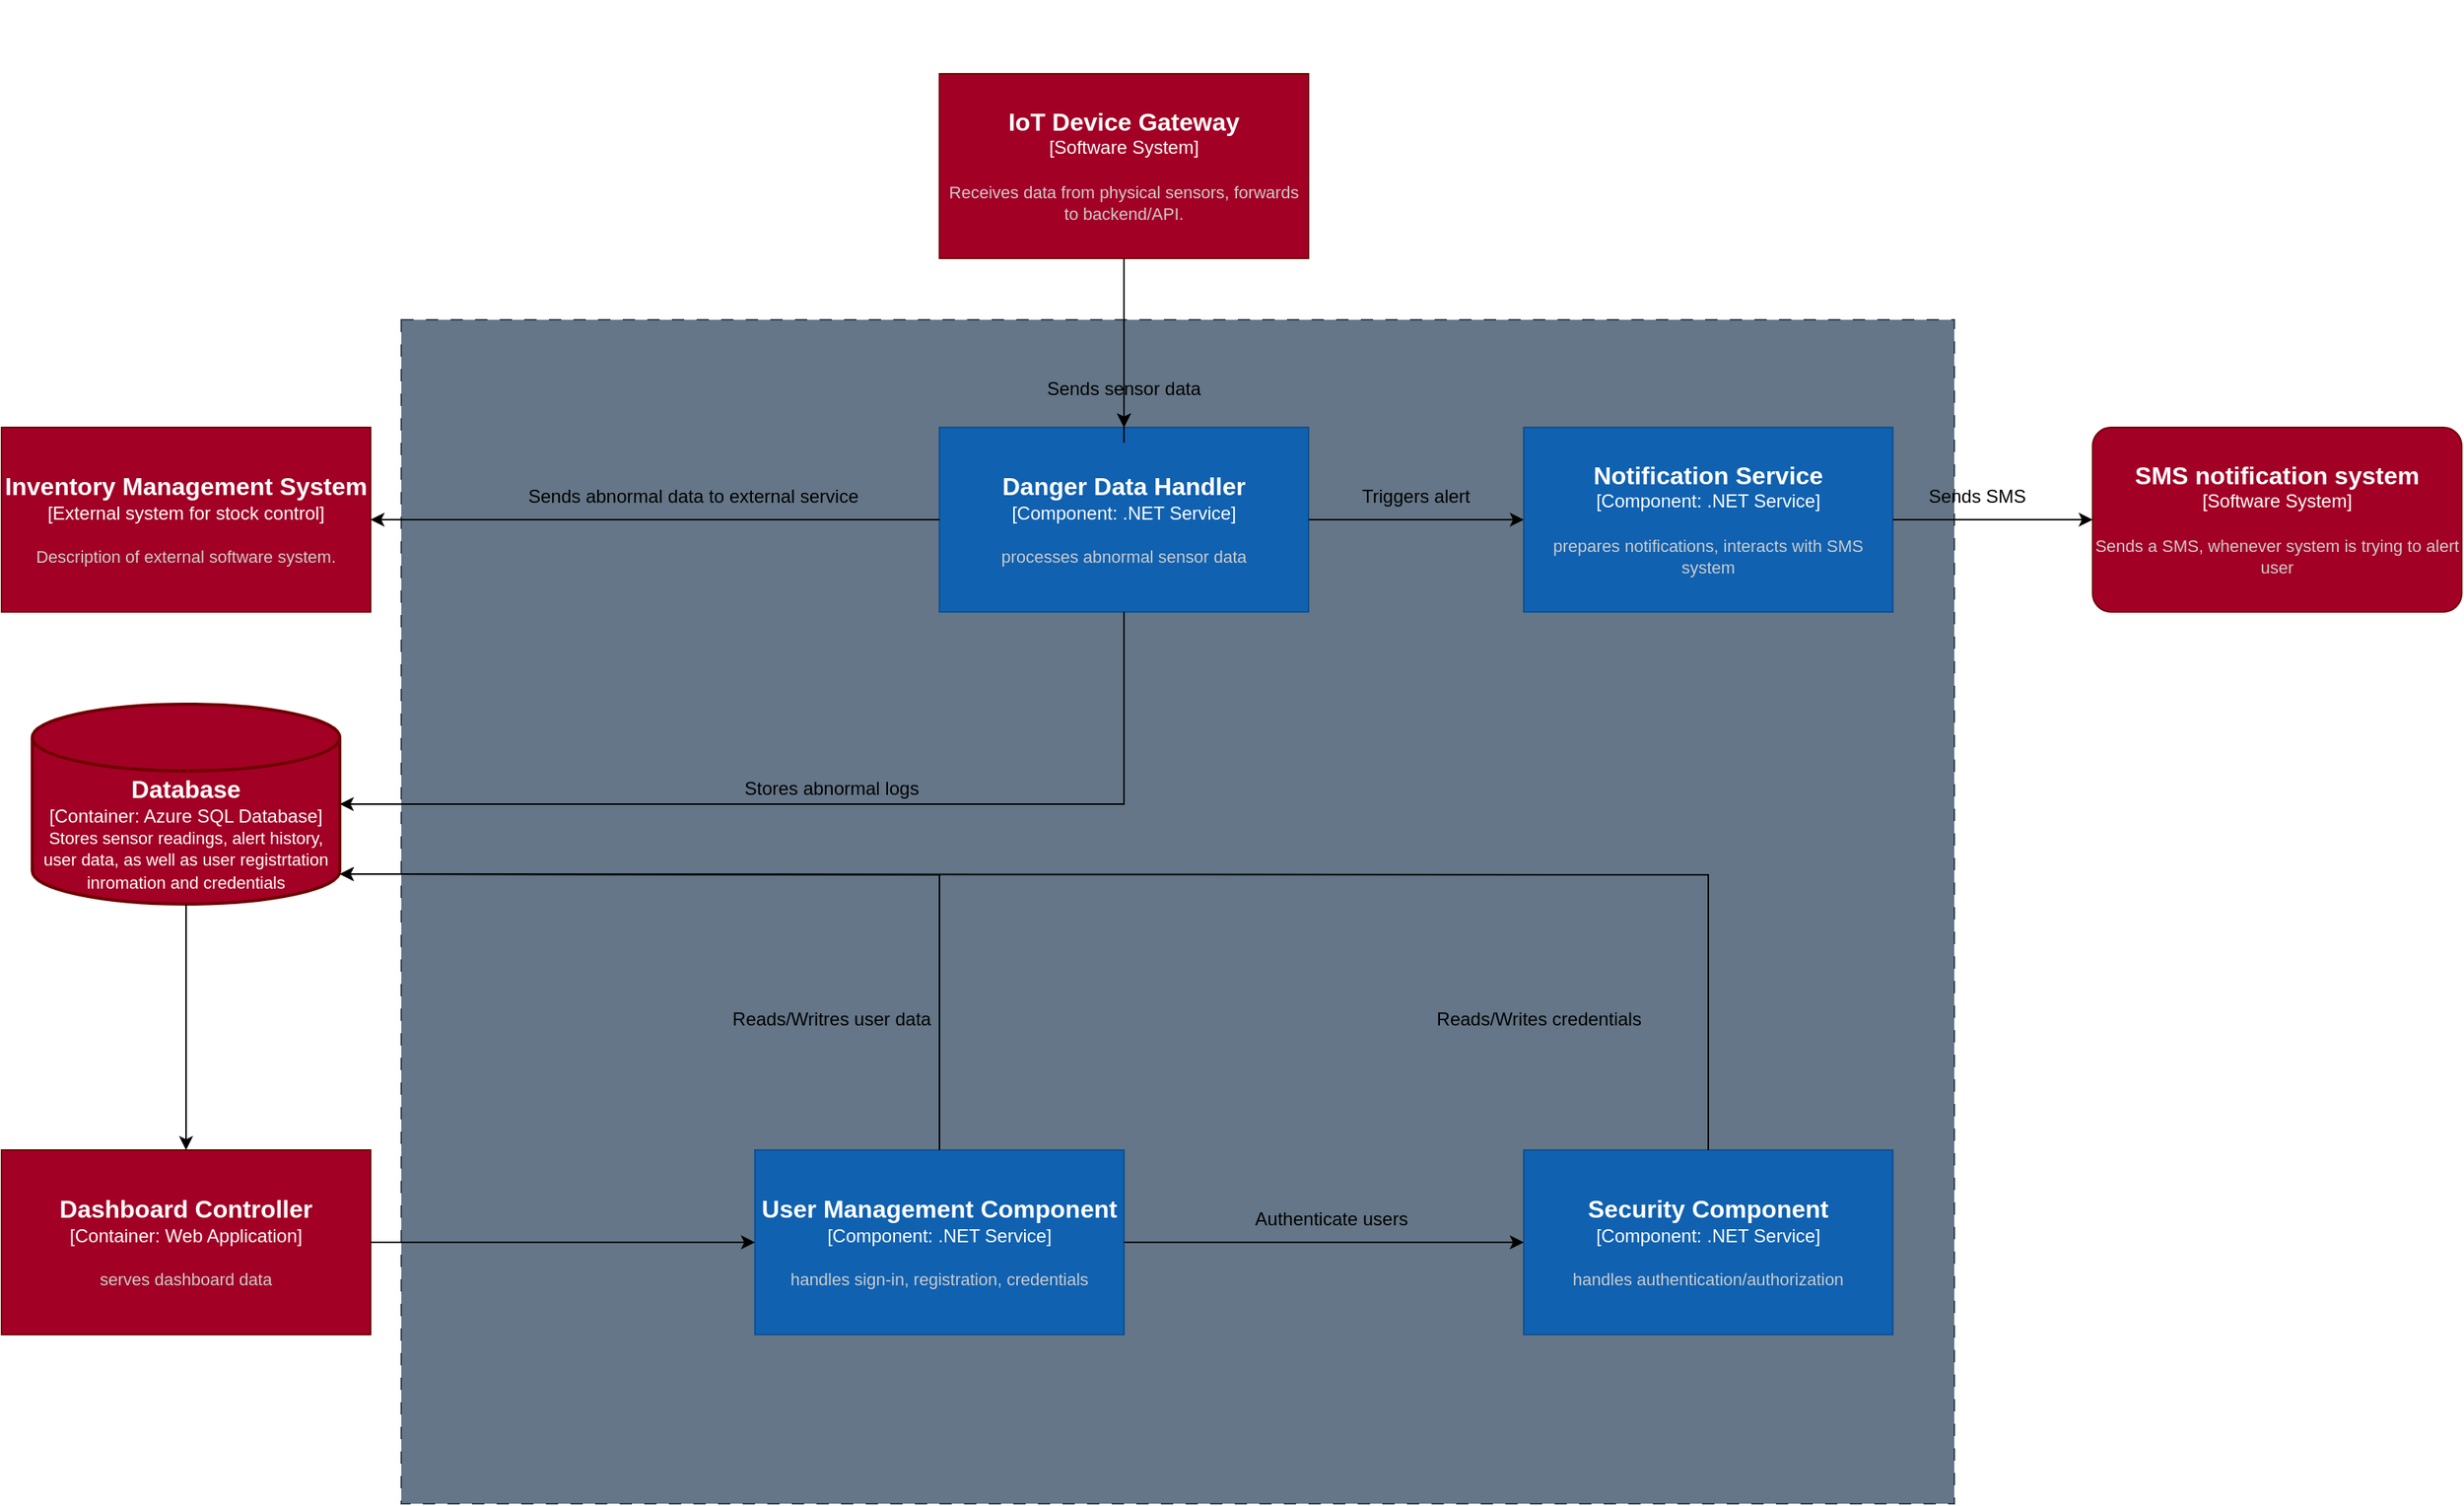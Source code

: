 <mxfile version="27.0.9">
  <diagram name="Page-1" id="sqgKExxTLfJr2XsGwPO1">
    <mxGraphModel dx="731" dy="198" grid="1" gridSize="10" guides="1" tooltips="1" connect="1" arrows="1" fold="1" page="1" pageScale="1" pageWidth="850" pageHeight="1100" math="0" shadow="0">
      <root>
        <mxCell id="0" />
        <mxCell id="1" parent="0" />
        <mxCell id="OG8gn5iMKxCEzLJPPmox-4" value="" style="rounded=0;whiteSpace=wrap;html=1;dashed=1;dashPattern=8 8;fillColor=#647687;strokeColor=#314354;fontColor=#ffffff;" parent="1" vertex="1">
          <mxGeometry x="2650" y="2160" width="1010" height="770" as="geometry" />
        </mxCell>
        <object placeholders="1" c4Name="Inventory Management System " c4Type="External system for stock control" c4Description="Description of external software system." label="&lt;font style=&quot;font-size: 16px&quot;&gt;&lt;b&gt;%c4Name%&lt;/b&gt;&lt;/font&gt;&lt;div&gt;[%c4Type%]&lt;/div&gt;&lt;br&gt;&lt;div&gt;&lt;font style=&quot;font-size: 11px&quot;&gt;&lt;font color=&quot;#cccccc&quot;&gt;%c4Description%&lt;/font&gt;&lt;/div&gt;" id="drQIs82g9xxdgHSHIDGh-23">
          <mxCell style="rounded=1;whiteSpace=wrap;html=1;labelBackgroundColor=none;fillColor=#a20025;fontColor=#ffffff;align=center;arcSize=0;strokeColor=#6F0000;metaEdit=1;resizable=0;points=[[0.25,0,0],[0.5,0,0],[0.75,0,0],[1,0.25,0],[1,0.5,0],[1,0.75,0],[0.75,1,0],[0.5,1,0],[0.25,1,0],[0,0.75,0],[0,0.5,0],[0,0.25,0]];" parent="1" vertex="1">
            <mxGeometry x="2390" y="2230" width="240" height="120" as="geometry" />
          </mxCell>
        </object>
        <object placeholders="1" c4Name="SMS notification system" c4Type="Software System" c4Description="Sends a SMS, whenever system is trying to alert user" label="&lt;font style=&quot;font-size: 16px&quot;&gt;&lt;b&gt;%c4Name%&lt;/b&gt;&lt;/font&gt;&lt;div&gt;[%c4Type%]&lt;/div&gt;&lt;br&gt;&lt;div&gt;&lt;font style=&quot;font-size: 11px&quot;&gt;&lt;font color=&quot;#cccccc&quot;&gt;%c4Description%&lt;/font&gt;&lt;/div&gt;" id="drQIs82g9xxdgHSHIDGh-26">
          <mxCell style="rounded=1;whiteSpace=wrap;html=1;labelBackgroundColor=none;fillColor=#a20025;fontColor=#ffffff;align=center;arcSize=10;strokeColor=#6F0000;metaEdit=1;resizable=0;points=[[0.25,0,0],[0.5,0,0],[0.75,0,0],[1,0.25,0],[1,0.5,0],[1,0.75,0],[0.75,1,0],[0.5,1,0],[0.25,1,0],[0,0.75,0],[0,0.5,0],[0,0.25,0]];" parent="1" vertex="1">
            <mxGeometry x="3750" y="2230" width="240" height="120" as="geometry" />
          </mxCell>
        </object>
        <object placeholders="1" c4Name="Dashboard Controller" c4Type="Container: Web Application" c4Description="serves dashboard data" label="&lt;font style=&quot;font-size: 16px&quot;&gt;&lt;b&gt;%c4Name%&lt;/b&gt;&lt;/font&gt;&lt;div&gt;[%c4Type%]&lt;/div&gt;&lt;br&gt;&lt;div&gt;&lt;font style=&quot;font-size: 11px&quot;&gt;&lt;font color=&quot;#cccccc&quot;&gt;%c4Description%&lt;/font&gt;&lt;/div&gt;" id="OG8gn5iMKxCEzLJPPmox-3">
          <mxCell style="rounded=1;whiteSpace=wrap;html=1;labelBackgroundColor=none;fillColor=#a20025;fontColor=#ffffff;align=center;arcSize=0;strokeColor=#6F0000;metaEdit=1;resizable=0;points=[[0.25,0,0],[0.5,0,0],[0.75,0,0],[1,0.25,0],[1,0.5,0],[1,0.75,0],[0.75,1,0],[0.5,1,0],[0.25,1,0],[0,0.75,0],[0,0.5,0],[0,0.25,0]];imageWidth=200;" parent="1" vertex="1">
            <mxGeometry x="2390" y="2700" width="240" height="120" as="geometry" />
          </mxCell>
        </object>
        <mxCell id="OG8gn5iMKxCEzLJPPmox-15" style="edgeStyle=orthogonalEdgeStyle;rounded=0;orthogonalLoop=1;jettySize=auto;html=1;exitX=0.5;exitY=0;exitDx=0;exitDy=0;exitPerimeter=0;entryX=0.5;entryY=0;entryDx=0;entryDy=0;entryPerimeter=0;" parent="1" edge="1">
          <mxGeometry relative="1" as="geometry">
            <mxPoint x="3120" y="1960" as="sourcePoint" />
            <mxPoint x="3120" y="1960" as="targetPoint" />
          </mxGeometry>
        </mxCell>
        <mxCell id="XHwyafxk4laVPuKczVM2-3" value="&lt;div&gt;&lt;b&gt;&lt;font style=&quot;font-size: 16px;&quot;&gt;&lt;br&gt;&lt;/font&gt;&lt;/b&gt;&lt;/div&gt;&lt;b&gt;&lt;font style=&quot;font-size: 16px;&quot;&gt;&lt;div&gt;&lt;b&gt;&lt;font style=&quot;font-size: 16px;&quot;&gt;&lt;br&gt;&lt;/font&gt;&lt;/b&gt;&lt;/div&gt;Database&lt;/font&gt;&lt;/b&gt;&lt;div&gt;[Container: Azure SQL Database]&lt;/div&gt;&lt;div&gt;&lt;span style=&quot;font-size: 11px; background-color: transparent; color: light-dark(rgb(255, 255, 255), rgb(18, 18, 18));&quot;&gt;Stores sensor readings, alert history, user data, as well as user registrtation inromation and credentials&lt;/span&gt;&lt;/div&gt;" style="strokeWidth=2;html=1;shape=mxgraph.flowchart.database;whiteSpace=wrap;fillColor=#a20025;fontColor=#ffffff;strokeColor=#6F0000;spacing=1;" vertex="1" parent="1">
          <mxGeometry x="2410" y="2410" width="200" height="130" as="geometry" />
        </mxCell>
        <object placeholders="1" c4Name="Security Component" c4Type="Component: .NET Service" c4Description="handles authentication/authorization" label="&lt;font style=&quot;font-size: 16px&quot;&gt;&lt;b&gt;%c4Name%&lt;/b&gt;&lt;/font&gt;&lt;div&gt;[%c4Type%]&lt;/div&gt;&lt;br&gt;&lt;div&gt;&lt;font style=&quot;font-size: 11px&quot;&gt;&lt;font color=&quot;#cccccc&quot;&gt;%c4Description%&lt;/font&gt;&lt;/div&gt;" id="XHwyafxk4laVPuKczVM2-4">
          <mxCell style="rounded=1;whiteSpace=wrap;html=1;labelBackgroundColor=none;fillColor=#1061B0;fontColor=#ffffff;align=center;arcSize=0;strokeColor=#0D5091;metaEdit=1;resizable=0;points=[[0.25,0,0],[0.5,0,0],[0.75,0,0],[1,0.25,0],[1,0.5,0],[1,0.75,0],[0.75,1,0],[0.5,1,0],[0.25,1,0],[0,0.75,0],[0,0.5,0],[0,0.25,0]];imageWidth=200;" vertex="1" parent="1">
            <mxGeometry x="3380" y="2700" width="240" height="120" as="geometry" />
          </mxCell>
        </object>
        <object placeholders="1" c4Name="User Management Component" c4Type="Component: .NET Service" c4Description="handles sign-in, registration, credentials" label="&lt;font style=&quot;font-size: 16px&quot;&gt;&lt;b&gt;%c4Name%&lt;/b&gt;&lt;/font&gt;&lt;div&gt;[%c4Type%]&lt;/div&gt;&lt;br&gt;&lt;div&gt;&lt;font style=&quot;font-size: 11px&quot;&gt;&lt;font color=&quot;#cccccc&quot;&gt;%c4Description%&lt;/font&gt;&lt;/div&gt;" id="XHwyafxk4laVPuKczVM2-5">
          <mxCell style="rounded=1;whiteSpace=wrap;html=1;labelBackgroundColor=none;fillColor=#1061B0;fontColor=#ffffff;align=center;arcSize=0;strokeColor=#0D5091;metaEdit=1;resizable=0;points=[[0.25,0,0],[0.5,0,0],[0.75,0,0],[1,0.25,0],[1,0.5,0],[1,0.75,0],[0.75,1,0],[0.5,1,0],[0.25,1,0],[0,0.75,0],[0,0.5,0],[0,0.25,0]];imageWidth=200;" vertex="1" parent="1">
            <mxGeometry x="2880" y="2700" width="240" height="120" as="geometry" />
          </mxCell>
        </object>
        <object placeholders="1" c4Name="Notification Service" c4Type="Component: .NET Service" c4Description="prepares notifications, interacts with SMS system" label="&lt;font style=&quot;font-size: 16px&quot;&gt;&lt;b&gt;%c4Name%&lt;/b&gt;&lt;/font&gt;&lt;div&gt;[%c4Type%]&lt;/div&gt;&lt;br&gt;&lt;div&gt;&lt;font style=&quot;font-size: 11px&quot;&gt;&lt;font color=&quot;#cccccc&quot;&gt;%c4Description%&lt;/font&gt;&lt;/div&gt;" id="XHwyafxk4laVPuKczVM2-6">
          <mxCell style="rounded=1;whiteSpace=wrap;html=1;labelBackgroundColor=none;fillColor=#1061B0;fontColor=#ffffff;align=center;arcSize=0;strokeColor=#0D5091;metaEdit=1;resizable=0;points=[[0.25,0,0],[0.5,0,0],[0.75,0,0],[1,0.25,0],[1,0.5,0],[1,0.75,0],[0.75,1,0],[0.5,1,0],[0.25,1,0],[0,0.75,0],[0,0.5,0],[0,0.25,0]];imageWidth=200;" vertex="1" parent="1">
            <mxGeometry x="3380" y="2230" width="240" height="120" as="geometry" />
          </mxCell>
        </object>
        <object placeholders="1" c4Name="Danger Data Handler" c4Type="Component: .NET Service" c4Description="processes abnormal sensor data" label="&lt;font style=&quot;font-size: 16px&quot;&gt;&lt;b&gt;%c4Name%&lt;/b&gt;&lt;/font&gt;&lt;div&gt;[%c4Type%]&lt;/div&gt;&lt;br&gt;&lt;div&gt;&lt;font style=&quot;font-size: 11px&quot;&gt;&lt;font color=&quot;#cccccc&quot;&gt;%c4Description%&lt;/font&gt;&lt;/div&gt;" id="XHwyafxk4laVPuKczVM2-8">
          <mxCell style="rounded=1;whiteSpace=wrap;html=1;labelBackgroundColor=none;fillColor=#1061B0;fontColor=#ffffff;align=center;arcSize=0;strokeColor=#0D5091;metaEdit=1;resizable=0;points=[[0.25,0,0],[0.5,0,0],[0.75,0,0],[1,0.25,0],[1,0.5,0],[1,0.75,0],[0.75,1,0],[0.5,1,0],[0.25,1,0],[0,0.75,0],[0,0.5,0],[0,0.25,0]];imageWidth=200;" vertex="1" parent="1">
            <mxGeometry x="3000" y="2230" width="240" height="120" as="geometry" />
          </mxCell>
        </object>
        <mxCell id="XHwyafxk4laVPuKczVM2-9" value="" style="endArrow=classic;html=1;rounded=0;entryX=0.5;entryY=0;entryDx=0;entryDy=0;entryPerimeter=0;exitX=0.5;exitY=1;exitDx=0;exitDy=0;exitPerimeter=0;" edge="1" parent="1" target="XHwyafxk4laVPuKczVM2-8">
          <mxGeometry width="50" height="50" relative="1" as="geometry">
            <mxPoint x="3120" y="2080" as="sourcePoint" />
            <mxPoint x="2970" y="2470" as="targetPoint" />
          </mxGeometry>
        </mxCell>
        <mxCell id="XHwyafxk4laVPuKczVM2-11" value="" style="endArrow=classic;html=1;rounded=0;exitX=0;exitY=0.5;exitDx=0;exitDy=0;exitPerimeter=0;entryX=1;entryY=0.5;entryDx=0;entryDy=0;entryPerimeter=0;" edge="1" parent="1" source="XHwyafxk4laVPuKczVM2-8" target="drQIs82g9xxdgHSHIDGh-23">
          <mxGeometry width="50" height="50" relative="1" as="geometry">
            <mxPoint x="3180" y="2530" as="sourcePoint" />
            <mxPoint x="3230" y="2480" as="targetPoint" />
          </mxGeometry>
        </mxCell>
        <mxCell id="XHwyafxk4laVPuKczVM2-12" value="" style="endArrow=classic;html=1;rounded=0;entryX=1;entryY=0.5;entryDx=0;entryDy=0;entryPerimeter=0;exitX=0.5;exitY=1;exitDx=0;exitDy=0;exitPerimeter=0;" edge="1" parent="1" source="XHwyafxk4laVPuKczVM2-8" target="XHwyafxk4laVPuKczVM2-3">
          <mxGeometry width="50" height="50" relative="1" as="geometry">
            <mxPoint x="3180" y="2530" as="sourcePoint" />
            <mxPoint x="3230" y="2480" as="targetPoint" />
            <Array as="points">
              <mxPoint x="3120" y="2475" />
            </Array>
          </mxGeometry>
        </mxCell>
        <mxCell id="XHwyafxk4laVPuKczVM2-15" value="" style="endArrow=classic;html=1;rounded=0;entryX=0;entryY=0.5;entryDx=0;entryDy=0;entryPerimeter=0;exitX=1;exitY=0.5;exitDx=0;exitDy=0;exitPerimeter=0;" edge="1" parent="1" source="OG8gn5iMKxCEzLJPPmox-3" target="XHwyafxk4laVPuKczVM2-5">
          <mxGeometry width="50" height="50" relative="1" as="geometry">
            <mxPoint x="3180" y="2530" as="sourcePoint" />
            <mxPoint x="3230" y="2480" as="targetPoint" />
          </mxGeometry>
        </mxCell>
        <mxCell id="XHwyafxk4laVPuKczVM2-16" value="" style="endArrow=classic;html=1;rounded=0;exitX=1;exitY=0.5;exitDx=0;exitDy=0;exitPerimeter=0;entryX=0;entryY=0.5;entryDx=0;entryDy=0;entryPerimeter=0;" edge="1" parent="1" source="XHwyafxk4laVPuKczVM2-8" target="XHwyafxk4laVPuKczVM2-6">
          <mxGeometry width="50" height="50" relative="1" as="geometry">
            <mxPoint x="3420" y="2560" as="sourcePoint" />
            <mxPoint x="3470" y="2510" as="targetPoint" />
          </mxGeometry>
        </mxCell>
        <mxCell id="XHwyafxk4laVPuKczVM2-17" value="" style="endArrow=classic;html=1;rounded=0;entryX=0;entryY=0.5;entryDx=0;entryDy=0;entryPerimeter=0;exitX=1;exitY=0.5;exitDx=0;exitDy=0;exitPerimeter=0;" edge="1" parent="1" source="XHwyafxk4laVPuKczVM2-6" target="drQIs82g9xxdgHSHIDGh-26">
          <mxGeometry width="50" height="50" relative="1" as="geometry">
            <mxPoint x="3420" y="2560" as="sourcePoint" />
            <mxPoint x="3470" y="2510" as="targetPoint" />
          </mxGeometry>
        </mxCell>
        <object placeholders="1" c4Name="IoT Device Gateway" c4Type="Software System" c4Description="Receives data from physical sensors, forwards to backend/API." label="&lt;font style=&quot;font-size: 16px&quot;&gt;&lt;b&gt;%c4Name%&lt;/b&gt;&lt;/font&gt;&lt;div&gt;[%c4Type%]&lt;/div&gt;&lt;br&gt;&lt;div&gt;&lt;font style=&quot;font-size: 11px&quot;&gt;&lt;font color=&quot;#cccccc&quot;&gt;%c4Description%&lt;/font&gt;&lt;/div&gt;" id="XHwyafxk4laVPuKczVM2-18">
          <mxCell style="rounded=1;whiteSpace=wrap;html=1;labelBackgroundColor=none;fillColor=#a20025;fontColor=#ffffff;align=center;arcSize=0;strokeColor=#6F0000;metaEdit=1;resizable=0;points=[[0.25,0,0],[0.5,0,0],[0.75,0,0],[1,0.25,0],[1,0.5,0],[1,0.75,0],[0.75,1,0],[0.5,1,0],[0.25,1,0],[0,0.75,0],[0,0.5,0],[0,0.25,0]];" vertex="1" parent="1">
            <mxGeometry x="3000" y="2000" width="240" height="120" as="geometry" />
          </mxCell>
        </object>
        <mxCell id="XHwyafxk4laVPuKczVM2-23" value="" style="edgeStyle=orthogonalEdgeStyle;rounded=0;orthogonalLoop=1;jettySize=auto;html=1;" edge="1" parent="1" source="XHwyafxk4laVPuKczVM2-22" target="XHwyafxk4laVPuKczVM2-8">
          <mxGeometry relative="1" as="geometry" />
        </mxCell>
        <mxCell id="XHwyafxk4laVPuKczVM2-19" value="" style="endArrow=classic;html=1;rounded=0;entryX=0;entryY=0.5;entryDx=0;entryDy=0;entryPerimeter=0;exitX=1;exitY=0.5;exitDx=0;exitDy=0;exitPerimeter=0;" edge="1" parent="1" source="XHwyafxk4laVPuKczVM2-5" target="XHwyafxk4laVPuKczVM2-4">
          <mxGeometry width="50" height="50" relative="1" as="geometry">
            <mxPoint x="3220" y="2490" as="sourcePoint" />
            <mxPoint x="3270" y="2440" as="targetPoint" />
            <Array as="points" />
          </mxGeometry>
        </mxCell>
        <mxCell id="XHwyafxk4laVPuKczVM2-22" value="Sends sensor data" style="text;html=1;align=center;verticalAlign=middle;whiteSpace=wrap;rounded=0;" vertex="1" parent="1">
          <mxGeometry x="3050" y="2190" width="140" height="30" as="geometry" />
        </mxCell>
        <mxCell id="XHwyafxk4laVPuKczVM2-24" value="Stores abnormal logs" style="text;html=1;align=center;verticalAlign=middle;whiteSpace=wrap;rounded=0;" vertex="1" parent="1">
          <mxGeometry x="2855" y="2450" width="150" height="30" as="geometry" />
        </mxCell>
        <mxCell id="XHwyafxk4laVPuKczVM2-26" value="" style="endArrow=classic;html=1;rounded=0;entryX=0.5;entryY=0;entryDx=0;entryDy=0;entryPerimeter=0;exitX=0.5;exitY=1;exitDx=0;exitDy=0;exitPerimeter=0;" edge="1" parent="1" source="XHwyafxk4laVPuKczVM2-3" target="OG8gn5iMKxCEzLJPPmox-3">
          <mxGeometry width="50" height="50" relative="1" as="geometry">
            <mxPoint x="2930" y="2580" as="sourcePoint" />
            <mxPoint x="2980" y="2530" as="targetPoint" />
          </mxGeometry>
        </mxCell>
        <mxCell id="XHwyafxk4laVPuKczVM2-27" value="" style="endArrow=classic;html=1;rounded=0;exitX=0.5;exitY=0;exitDx=0;exitDy=0;exitPerimeter=0;entryX=1;entryY=0.85;entryDx=0;entryDy=0;entryPerimeter=0;" edge="1" parent="1" source="XHwyafxk4laVPuKczVM2-5" target="XHwyafxk4laVPuKczVM2-3">
          <mxGeometry width="50" height="50" relative="1" as="geometry">
            <mxPoint x="2930" y="2580" as="sourcePoint" />
            <mxPoint x="2980" y="2530" as="targetPoint" />
            <Array as="points">
              <mxPoint x="3000" y="2521" />
            </Array>
          </mxGeometry>
        </mxCell>
        <mxCell id="XHwyafxk4laVPuKczVM2-28" value="" style="endArrow=classic;html=1;rounded=0;exitX=0.5;exitY=0;exitDx=0;exitDy=0;exitPerimeter=0;entryX=1;entryY=0.85;entryDx=0;entryDy=0;entryPerimeter=0;" edge="1" parent="1" source="XHwyafxk4laVPuKczVM2-4" target="XHwyafxk4laVPuKczVM2-3">
          <mxGeometry width="50" height="50" relative="1" as="geometry">
            <mxPoint x="2930" y="2580" as="sourcePoint" />
            <mxPoint x="2980" y="2530" as="targetPoint" />
            <Array as="points">
              <mxPoint x="3500" y="2521" />
            </Array>
          </mxGeometry>
        </mxCell>
        <mxCell id="XHwyafxk4laVPuKczVM2-29" value="Reads/Writres user data" style="text;html=1;align=center;verticalAlign=middle;whiteSpace=wrap;rounded=0;" vertex="1" parent="1">
          <mxGeometry x="2840" y="2600" width="180" height="30" as="geometry" />
        </mxCell>
        <mxCell id="XHwyafxk4laVPuKczVM2-30" value="Reads/Writes credentials" style="text;html=1;align=center;verticalAlign=middle;whiteSpace=wrap;rounded=0;" vertex="1" parent="1">
          <mxGeometry x="3280" y="2600" width="220" height="30" as="geometry" />
        </mxCell>
        <mxCell id="XHwyafxk4laVPuKczVM2-31" value="Authenticate users" style="text;html=1;align=center;verticalAlign=middle;whiteSpace=wrap;rounded=0;" vertex="1" parent="1">
          <mxGeometry x="3170" y="2730" width="170" height="30" as="geometry" />
        </mxCell>
        <mxCell id="XHwyafxk4laVPuKczVM2-32" value="Sends abnormal data to external service" style="text;html=1;align=center;verticalAlign=middle;whiteSpace=wrap;rounded=0;" vertex="1" parent="1">
          <mxGeometry x="2730" y="2260" width="220" height="30" as="geometry" />
        </mxCell>
        <mxCell id="XHwyafxk4laVPuKczVM2-33" value="Triggers alert" style="text;html=1;align=center;verticalAlign=middle;whiteSpace=wrap;rounded=0;" vertex="1" parent="1">
          <mxGeometry x="3250" y="2260" width="120" height="30" as="geometry" />
        </mxCell>
        <mxCell id="XHwyafxk4laVPuKczVM2-34" value="Sends SMS" style="text;html=1;align=center;verticalAlign=middle;whiteSpace=wrap;rounded=0;" vertex="1" parent="1">
          <mxGeometry x="3630" y="2260" width="90" height="30" as="geometry" />
        </mxCell>
      </root>
    </mxGraphModel>
  </diagram>
</mxfile>
